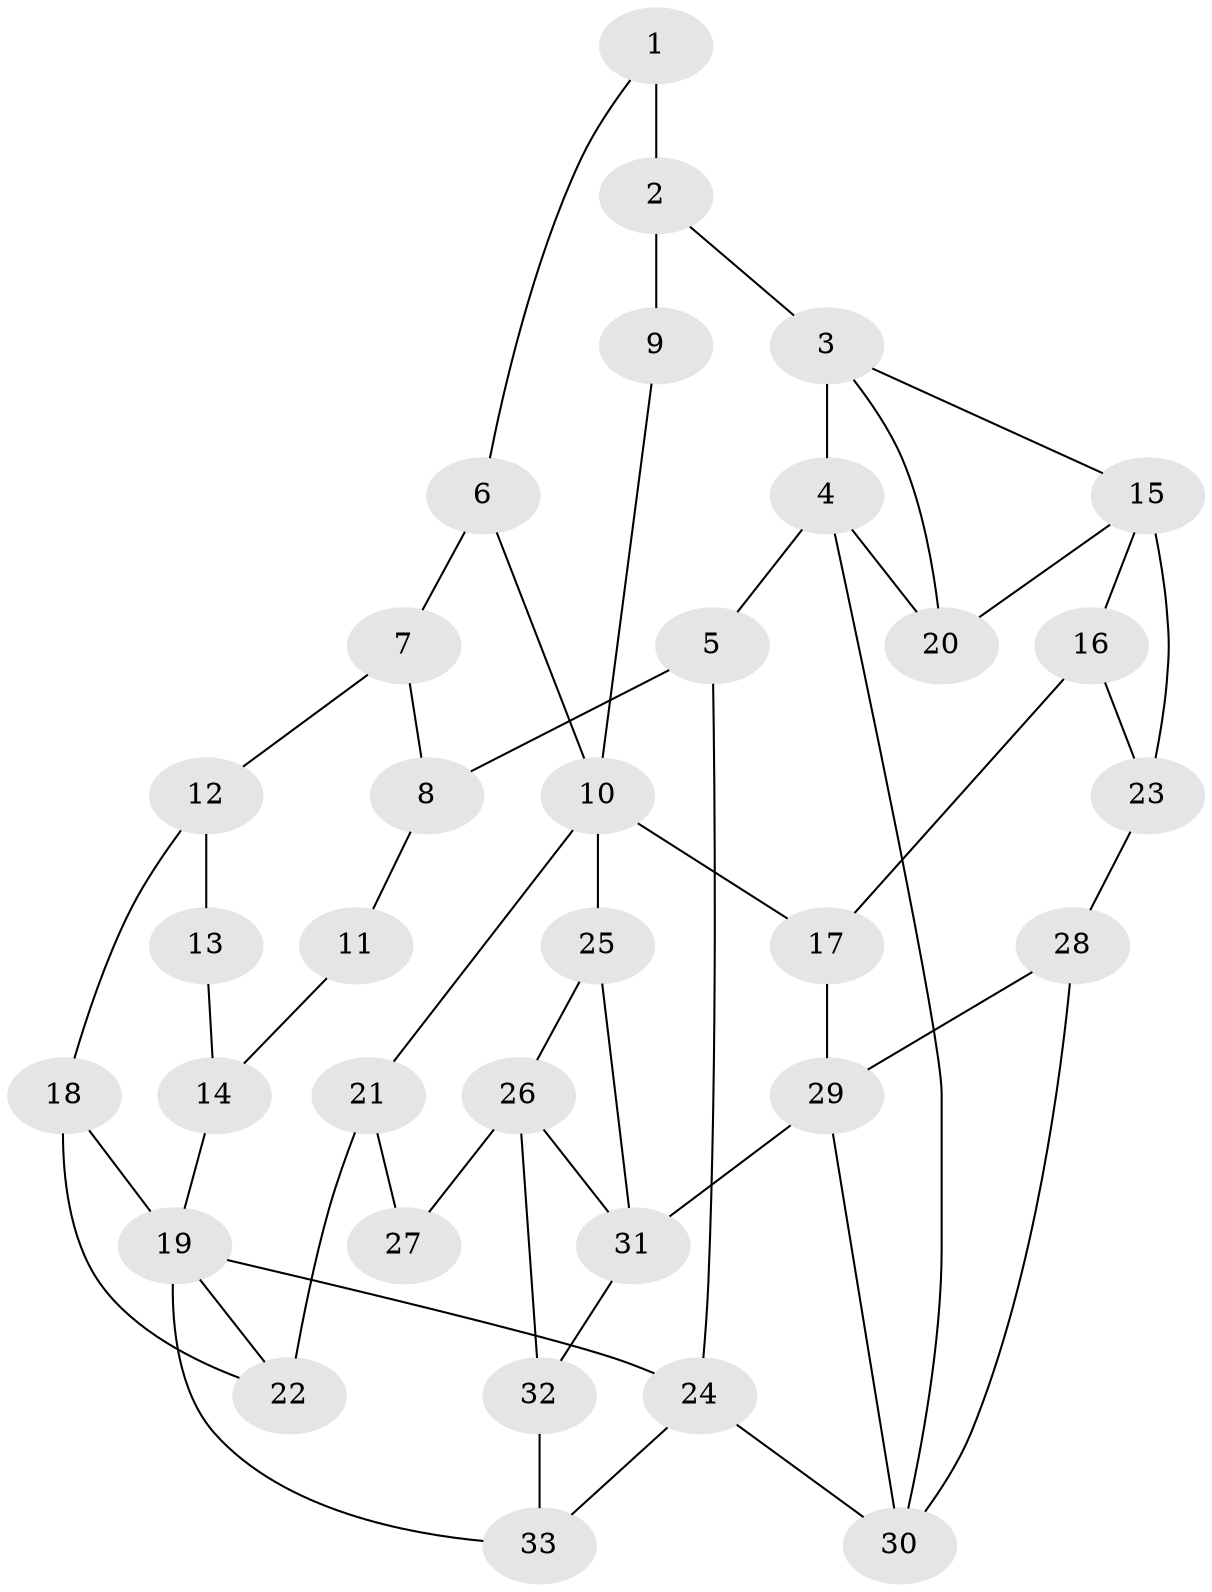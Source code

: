 // original degree distribution, {3: 0.06060606060606061, 4: 0.16666666666666666, 5: 0.5757575757575758, 6: 0.19696969696969696}
// Generated by graph-tools (version 1.1) at 2025/38/03/09/25 02:38:20]
// undirected, 33 vertices, 53 edges
graph export_dot {
graph [start="1"]
  node [color=gray90,style=filled];
  1;
  2;
  3;
  4;
  5;
  6;
  7;
  8;
  9;
  10;
  11;
  12;
  13;
  14;
  15;
  16;
  17;
  18;
  19;
  20;
  21;
  22;
  23;
  24;
  25;
  26;
  27;
  28;
  29;
  30;
  31;
  32;
  33;
  1 -- 2 [weight=2.0];
  1 -- 6 [weight=1.0];
  2 -- 3 [weight=2.0];
  2 -- 9 [weight=2.0];
  3 -- 4 [weight=1.0];
  3 -- 15 [weight=1.0];
  3 -- 20 [weight=1.0];
  4 -- 5 [weight=1.0];
  4 -- 20 [weight=1.0];
  4 -- 30 [weight=1.0];
  5 -- 8 [weight=2.0];
  5 -- 24 [weight=1.0];
  6 -- 7 [weight=1.0];
  6 -- 10 [weight=1.0];
  7 -- 8 [weight=1.0];
  7 -- 12 [weight=1.0];
  8 -- 11 [weight=1.0];
  9 -- 10 [weight=1.0];
  10 -- 17 [weight=2.0];
  10 -- 21 [weight=1.0];
  10 -- 25 [weight=1.0];
  11 -- 14 [weight=2.0];
  12 -- 13 [weight=1.0];
  12 -- 18 [weight=1.0];
  13 -- 14 [weight=1.0];
  14 -- 19 [weight=2.0];
  15 -- 16 [weight=1.0];
  15 -- 20 [weight=1.0];
  15 -- 23 [weight=3.0];
  16 -- 17 [weight=1.0];
  16 -- 23 [weight=1.0];
  17 -- 29 [weight=1.0];
  18 -- 19 [weight=1.0];
  18 -- 22 [weight=1.0];
  19 -- 22 [weight=1.0];
  19 -- 24 [weight=1.0];
  19 -- 33 [weight=1.0];
  21 -- 22 [weight=1.0];
  21 -- 27 [weight=1.0];
  23 -- 28 [weight=2.0];
  24 -- 30 [weight=1.0];
  24 -- 33 [weight=1.0];
  25 -- 26 [weight=1.0];
  25 -- 31 [weight=1.0];
  26 -- 27 [weight=2.0];
  26 -- 31 [weight=2.0];
  26 -- 32 [weight=1.0];
  28 -- 29 [weight=1.0];
  28 -- 30 [weight=1.0];
  29 -- 30 [weight=1.0];
  29 -- 31 [weight=2.0];
  31 -- 32 [weight=1.0];
  32 -- 33 [weight=1.0];
}
